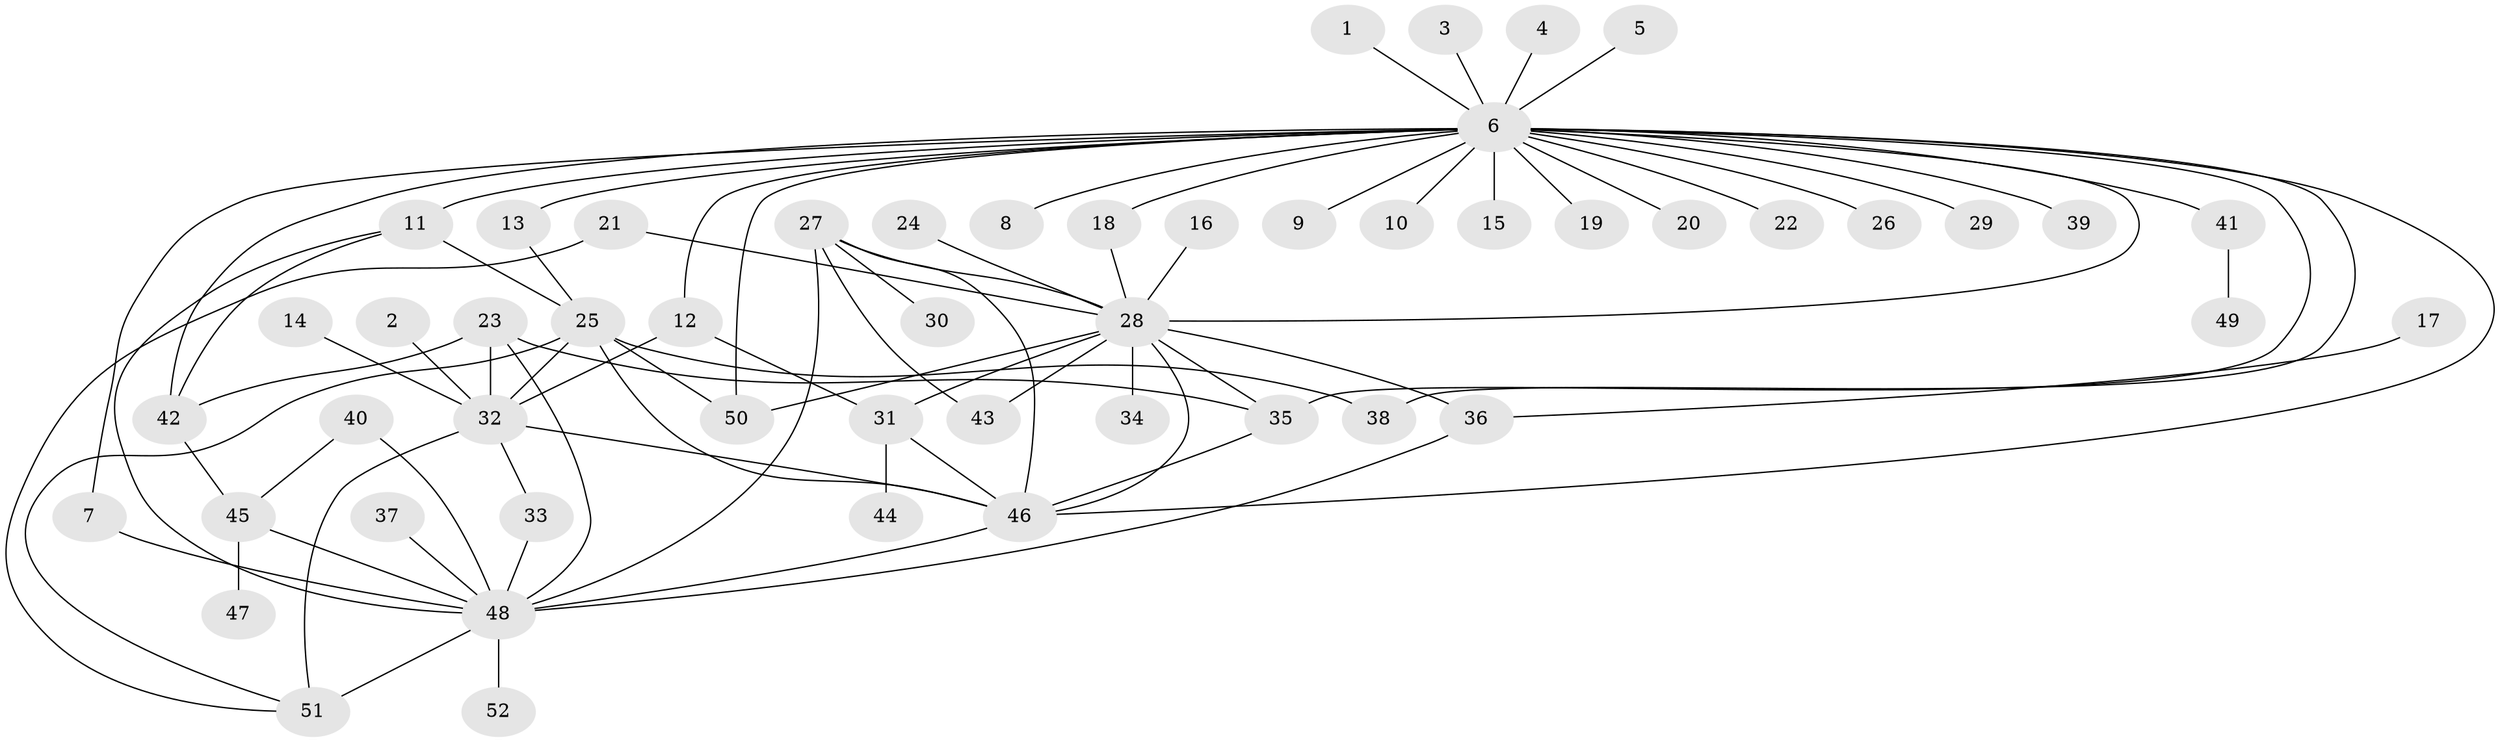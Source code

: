 // original degree distribution, {15: 0.011627906976744186, 10: 0.011627906976744186, 30: 0.011627906976744186, 1: 0.4418604651162791, 18: 0.011627906976744186, 2: 0.27906976744186046, 11: 0.011627906976744186, 7: 0.03488372093023256, 3: 0.11627906976744186, 4: 0.03488372093023256, 5: 0.03488372093023256}
// Generated by graph-tools (version 1.1) at 2025/36/03/04/25 23:36:54]
// undirected, 52 vertices, 80 edges
graph export_dot {
  node [color=gray90,style=filled];
  1;
  2;
  3;
  4;
  5;
  6;
  7;
  8;
  9;
  10;
  11;
  12;
  13;
  14;
  15;
  16;
  17;
  18;
  19;
  20;
  21;
  22;
  23;
  24;
  25;
  26;
  27;
  28;
  29;
  30;
  31;
  32;
  33;
  34;
  35;
  36;
  37;
  38;
  39;
  40;
  41;
  42;
  43;
  44;
  45;
  46;
  47;
  48;
  49;
  50;
  51;
  52;
  1 -- 6 [weight=1.0];
  2 -- 32 [weight=1.0];
  3 -- 6 [weight=1.0];
  4 -- 6 [weight=1.0];
  5 -- 6 [weight=1.0];
  6 -- 7 [weight=1.0];
  6 -- 8 [weight=1.0];
  6 -- 9 [weight=1.0];
  6 -- 10 [weight=1.0];
  6 -- 11 [weight=2.0];
  6 -- 12 [weight=1.0];
  6 -- 13 [weight=1.0];
  6 -- 15 [weight=1.0];
  6 -- 18 [weight=1.0];
  6 -- 19 [weight=1.0];
  6 -- 20 [weight=1.0];
  6 -- 22 [weight=1.0];
  6 -- 26 [weight=1.0];
  6 -- 28 [weight=1.0];
  6 -- 29 [weight=1.0];
  6 -- 35 [weight=1.0];
  6 -- 38 [weight=1.0];
  6 -- 39 [weight=1.0];
  6 -- 41 [weight=1.0];
  6 -- 42 [weight=1.0];
  6 -- 46 [weight=1.0];
  6 -- 50 [weight=1.0];
  7 -- 48 [weight=1.0];
  11 -- 25 [weight=1.0];
  11 -- 42 [weight=1.0];
  11 -- 48 [weight=1.0];
  12 -- 31 [weight=1.0];
  12 -- 32 [weight=1.0];
  13 -- 25 [weight=1.0];
  14 -- 32 [weight=1.0];
  16 -- 28 [weight=1.0];
  17 -- 36 [weight=1.0];
  18 -- 28 [weight=1.0];
  21 -- 28 [weight=1.0];
  21 -- 51 [weight=1.0];
  23 -- 32 [weight=2.0];
  23 -- 35 [weight=1.0];
  23 -- 42 [weight=1.0];
  23 -- 48 [weight=2.0];
  24 -- 28 [weight=1.0];
  25 -- 32 [weight=1.0];
  25 -- 38 [weight=1.0];
  25 -- 46 [weight=1.0];
  25 -- 50 [weight=1.0];
  25 -- 51 [weight=1.0];
  27 -- 28 [weight=1.0];
  27 -- 30 [weight=1.0];
  27 -- 43 [weight=1.0];
  27 -- 46 [weight=1.0];
  27 -- 48 [weight=2.0];
  28 -- 31 [weight=1.0];
  28 -- 34 [weight=1.0];
  28 -- 35 [weight=1.0];
  28 -- 36 [weight=1.0];
  28 -- 43 [weight=1.0];
  28 -- 46 [weight=1.0];
  28 -- 50 [weight=1.0];
  31 -- 44 [weight=1.0];
  31 -- 46 [weight=1.0];
  32 -- 33 [weight=1.0];
  32 -- 46 [weight=1.0];
  32 -- 51 [weight=1.0];
  33 -- 48 [weight=1.0];
  35 -- 46 [weight=1.0];
  36 -- 48 [weight=1.0];
  37 -- 48 [weight=1.0];
  40 -- 45 [weight=1.0];
  40 -- 48 [weight=1.0];
  41 -- 49 [weight=1.0];
  42 -- 45 [weight=1.0];
  45 -- 47 [weight=1.0];
  45 -- 48 [weight=1.0];
  46 -- 48 [weight=1.0];
  48 -- 51 [weight=2.0];
  48 -- 52 [weight=1.0];
}
